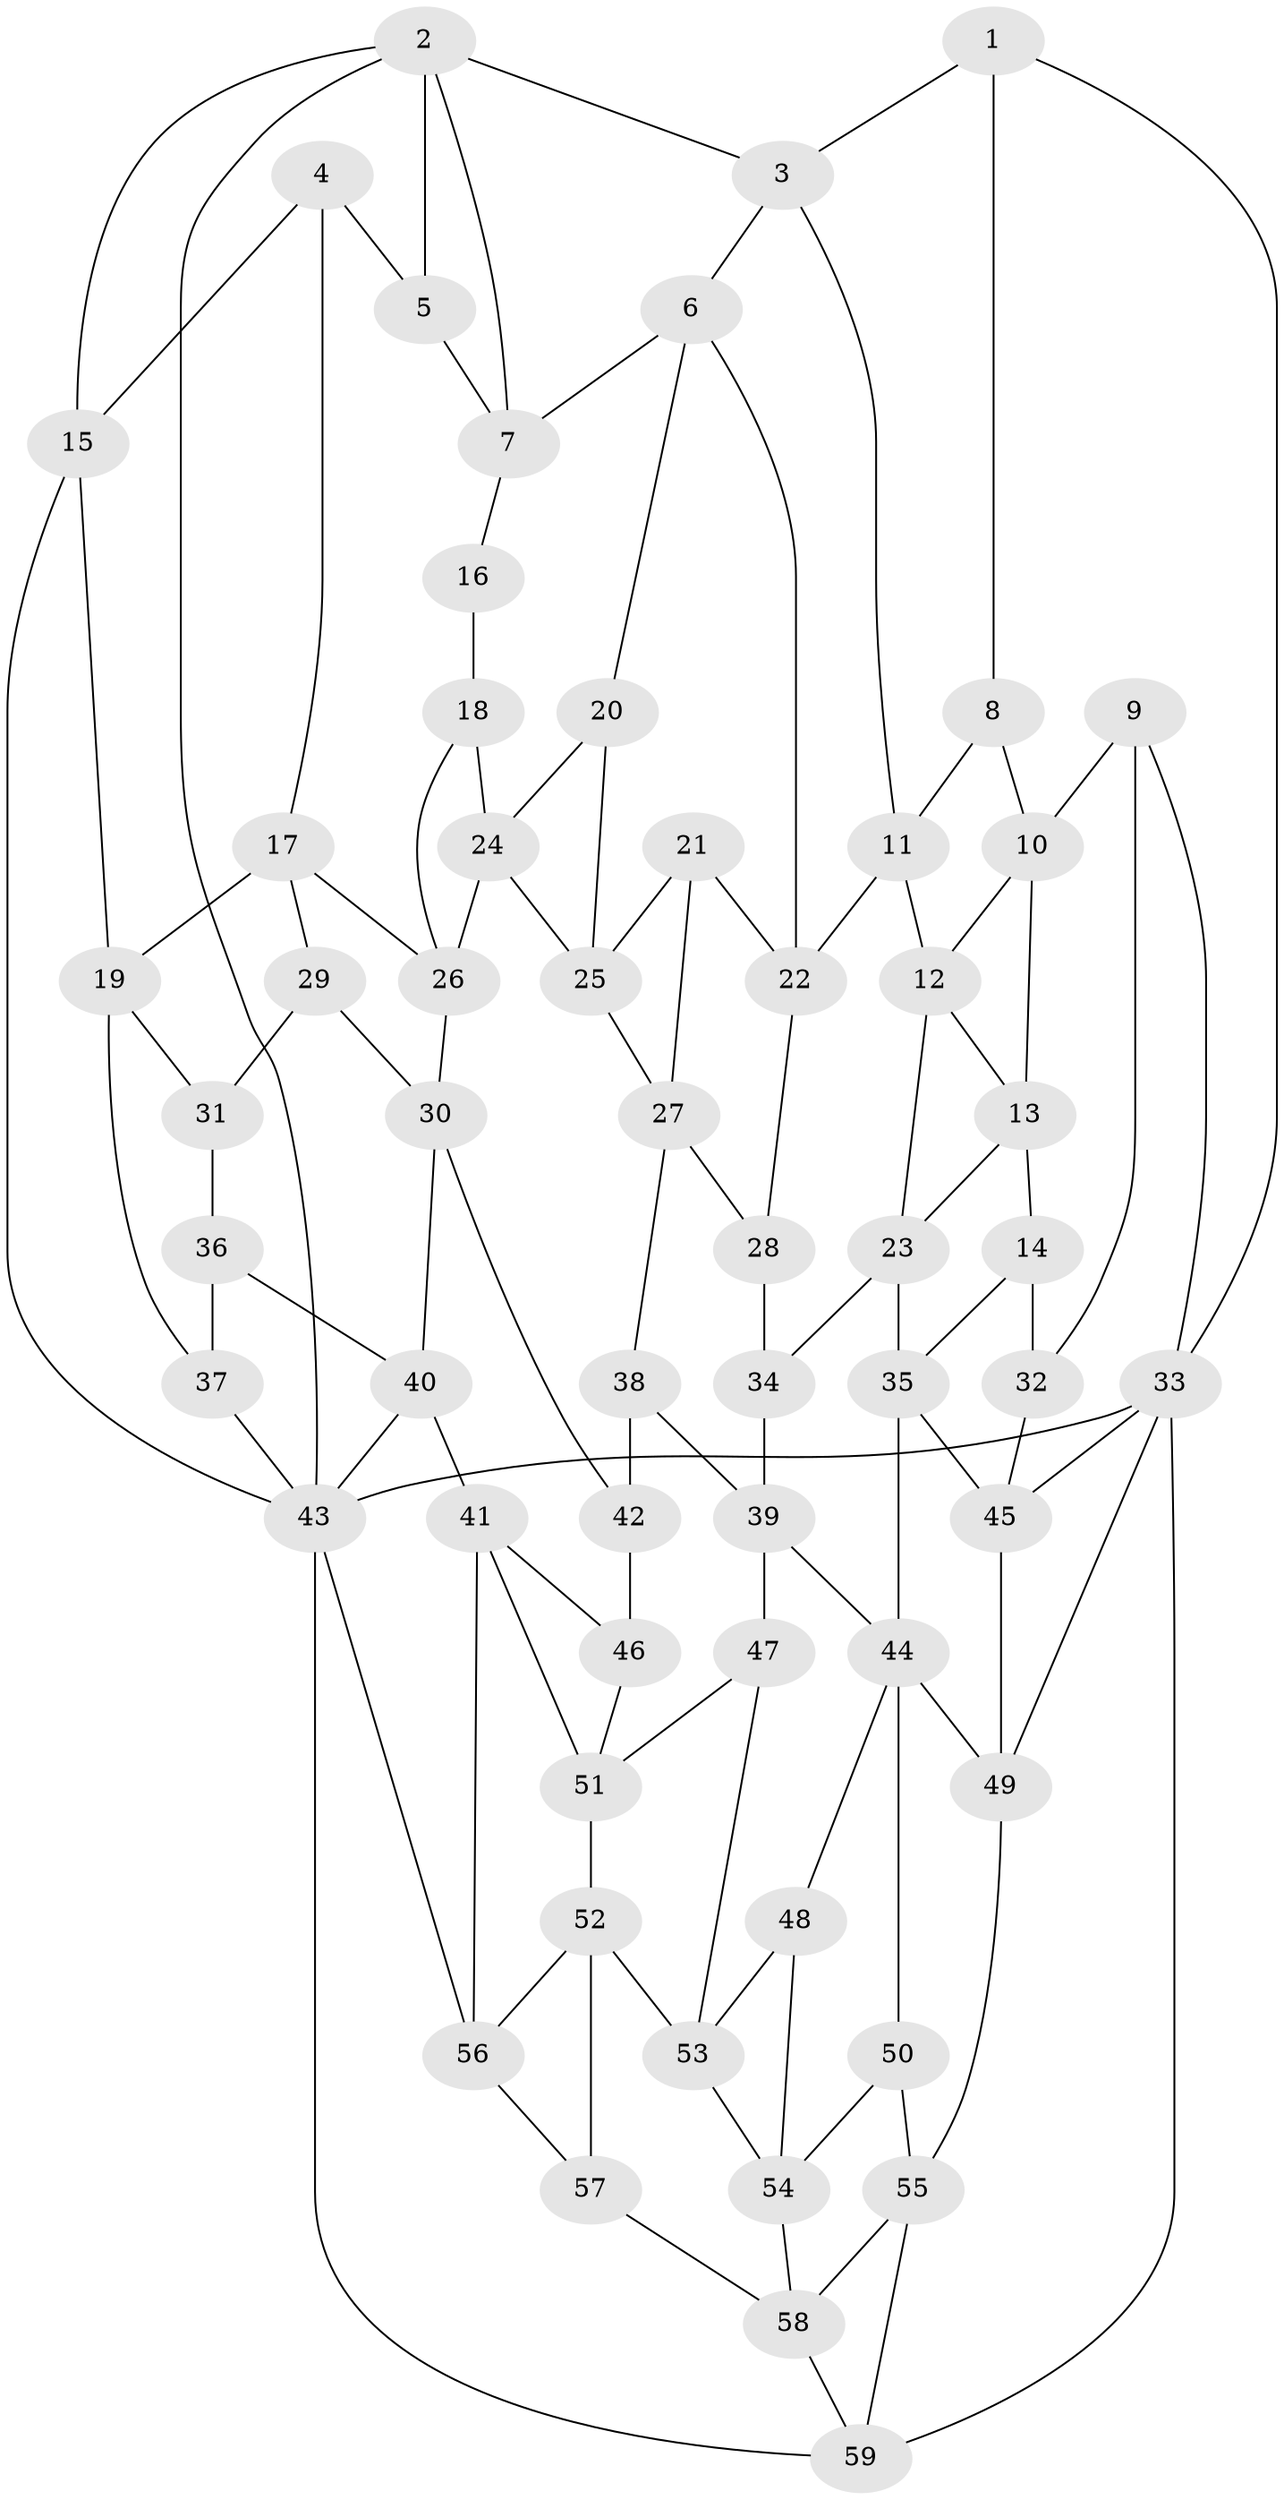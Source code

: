 // original degree distribution, {3: 0.042735042735042736, 4: 0.19658119658119658, 6: 0.2222222222222222, 5: 0.5384615384615384}
// Generated by graph-tools (version 1.1) at 2025/27/03/09/25 03:27:10]
// undirected, 59 vertices, 109 edges
graph export_dot {
graph [start="1"]
  node [color=gray90,style=filled];
  1;
  2;
  3;
  4;
  5;
  6;
  7;
  8;
  9;
  10;
  11;
  12;
  13;
  14;
  15;
  16;
  17;
  18;
  19;
  20;
  21;
  22;
  23;
  24;
  25;
  26;
  27;
  28;
  29;
  30;
  31;
  32;
  33;
  34;
  35;
  36;
  37;
  38;
  39;
  40;
  41;
  42;
  43;
  44;
  45;
  46;
  47;
  48;
  49;
  50;
  51;
  52;
  53;
  54;
  55;
  56;
  57;
  58;
  59;
  1 -- 3 [weight=1.0];
  1 -- 8 [weight=1.0];
  1 -- 33 [weight=1.0];
  2 -- 3 [weight=1.0];
  2 -- 5 [weight=1.0];
  2 -- 7 [weight=1.0];
  2 -- 15 [weight=1.0];
  2 -- 43 [weight=1.0];
  3 -- 6 [weight=1.0];
  3 -- 11 [weight=1.0];
  4 -- 5 [weight=1.0];
  4 -- 15 [weight=1.0];
  4 -- 17 [weight=1.0];
  5 -- 7 [weight=1.0];
  6 -- 7 [weight=1.0];
  6 -- 20 [weight=1.0];
  6 -- 22 [weight=1.0];
  7 -- 16 [weight=1.0];
  8 -- 10 [weight=1.0];
  8 -- 11 [weight=1.0];
  9 -- 10 [weight=1.0];
  9 -- 32 [weight=1.0];
  9 -- 33 [weight=1.0];
  10 -- 12 [weight=1.0];
  10 -- 13 [weight=1.0];
  11 -- 12 [weight=1.0];
  11 -- 22 [weight=1.0];
  12 -- 13 [weight=1.0];
  12 -- 23 [weight=1.0];
  13 -- 14 [weight=1.0];
  13 -- 23 [weight=1.0];
  14 -- 32 [weight=1.0];
  14 -- 35 [weight=1.0];
  15 -- 19 [weight=1.0];
  15 -- 43 [weight=1.0];
  16 -- 18 [weight=2.0];
  17 -- 19 [weight=1.0];
  17 -- 26 [weight=1.0];
  17 -- 29 [weight=1.0];
  18 -- 24 [weight=1.0];
  18 -- 26 [weight=1.0];
  19 -- 31 [weight=1.0];
  19 -- 37 [weight=1.0];
  20 -- 24 [weight=1.0];
  20 -- 25 [weight=1.0];
  21 -- 22 [weight=1.0];
  21 -- 25 [weight=1.0];
  21 -- 27 [weight=1.0];
  22 -- 28 [weight=1.0];
  23 -- 34 [weight=1.0];
  23 -- 35 [weight=1.0];
  24 -- 25 [weight=1.0];
  24 -- 26 [weight=1.0];
  25 -- 27 [weight=1.0];
  26 -- 30 [weight=1.0];
  27 -- 28 [weight=1.0];
  27 -- 38 [weight=1.0];
  28 -- 34 [weight=2.0];
  29 -- 30 [weight=1.0];
  29 -- 31 [weight=2.0];
  30 -- 40 [weight=1.0];
  30 -- 42 [weight=1.0];
  31 -- 36 [weight=1.0];
  32 -- 45 [weight=2.0];
  33 -- 43 [weight=1.0];
  33 -- 45 [weight=1.0];
  33 -- 49 [weight=1.0];
  33 -- 59 [weight=1.0];
  34 -- 39 [weight=1.0];
  35 -- 44 [weight=1.0];
  35 -- 45 [weight=1.0];
  36 -- 37 [weight=1.0];
  36 -- 40 [weight=1.0];
  37 -- 43 [weight=2.0];
  38 -- 39 [weight=1.0];
  38 -- 42 [weight=2.0];
  39 -- 44 [weight=1.0];
  39 -- 47 [weight=1.0];
  40 -- 41 [weight=1.0];
  40 -- 43 [weight=1.0];
  41 -- 46 [weight=1.0];
  41 -- 51 [weight=1.0];
  41 -- 56 [weight=1.0];
  42 -- 46 [weight=3.0];
  43 -- 56 [weight=1.0];
  43 -- 59 [weight=1.0];
  44 -- 48 [weight=1.0];
  44 -- 49 [weight=1.0];
  44 -- 50 [weight=1.0];
  45 -- 49 [weight=1.0];
  46 -- 51 [weight=1.0];
  47 -- 51 [weight=1.0];
  47 -- 53 [weight=1.0];
  48 -- 53 [weight=1.0];
  48 -- 54 [weight=1.0];
  49 -- 55 [weight=1.0];
  50 -- 54 [weight=1.0];
  50 -- 55 [weight=1.0];
  51 -- 52 [weight=1.0];
  52 -- 53 [weight=1.0];
  52 -- 56 [weight=1.0];
  52 -- 57 [weight=1.0];
  53 -- 54 [weight=1.0];
  54 -- 58 [weight=1.0];
  55 -- 58 [weight=1.0];
  55 -- 59 [weight=1.0];
  56 -- 57 [weight=1.0];
  57 -- 58 [weight=1.0];
  58 -- 59 [weight=1.0];
}

